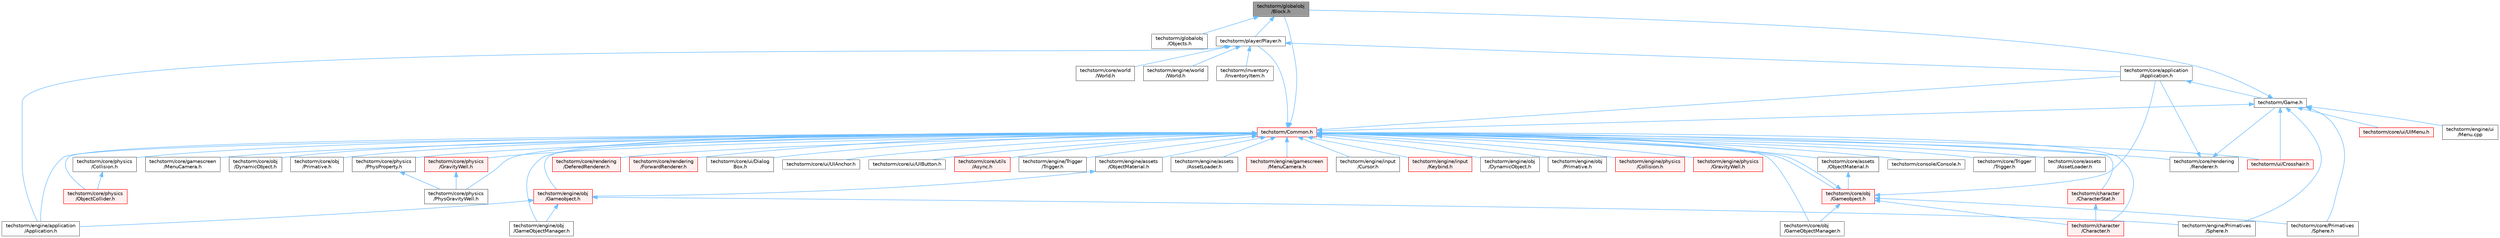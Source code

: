 digraph "techstorm/globalobj/Block.h"
{
 // LATEX_PDF_SIZE
  bgcolor="transparent";
  edge [fontname=Helvetica,fontsize=10,labelfontname=Helvetica,labelfontsize=10];
  node [fontname=Helvetica,fontsize=10,shape=box,height=0.2,width=0.4];
  Node1 [id="Node000001",label="techstorm/globalobj\l/Block.h",height=0.2,width=0.4,color="gray40", fillcolor="grey60", style="filled", fontcolor="black",tooltip=" "];
  Node1 -> Node2 [id="edge1_Node000001_Node000002",dir="back",color="steelblue1",style="solid",tooltip=" "];
  Node2 [id="Node000002",label="techstorm/globalobj\l/Objects.h",height=0.2,width=0.4,color="grey40", fillcolor="white", style="filled",URL="$_objects_8h.html",tooltip=" "];
  Node1 -> Node3 [id="edge2_Node000001_Node000003",dir="back",color="steelblue1",style="solid",tooltip=" "];
  Node3 [id="Node000003",label="techstorm/player/Player.h",height=0.2,width=0.4,color="grey40", fillcolor="white", style="filled",URL="$_player_8h.html",tooltip=" "];
  Node3 -> Node4 [id="edge3_Node000003_Node000004",dir="back",color="steelblue1",style="solid",tooltip=" "];
  Node4 [id="Node000004",label="techstorm/core/application\l/Application.h",height=0.2,width=0.4,color="grey40", fillcolor="white", style="filled",URL="$core_2application_2_application_8h.html",tooltip=" "];
  Node4 -> Node5 [id="edge4_Node000004_Node000005",dir="back",color="steelblue1",style="solid",tooltip=" "];
  Node5 [id="Node000005",label="techstorm/Game.h",height=0.2,width=0.4,color="grey40", fillcolor="white", style="filled",URL="$_game_8h.html",tooltip=" "];
  Node5 -> Node6 [id="edge5_Node000005_Node000006",dir="back",color="steelblue1",style="solid",tooltip=" "];
  Node6 [id="Node000006",label="techstorm/Common.h",height=0.2,width=0.4,color="red", fillcolor="#FFF0F0", style="filled",URL="$_common_8h.html",tooltip=" "];
  Node6 -> Node7 [id="edge6_Node000006_Node000007",dir="back",color="steelblue1",style="solid",tooltip=" "];
  Node7 [id="Node000007",label="techstorm/character\l/Character.h",height=0.2,width=0.4,color="red", fillcolor="#FFF0F0", style="filled",URL="$_character_8h.html",tooltip=" "];
  Node6 -> Node9 [id="edge7_Node000006_Node000009",dir="back",color="steelblue1",style="solid",tooltip=" "];
  Node9 [id="Node000009",label="techstorm/character\l/CharacterStat.h",height=0.2,width=0.4,color="red", fillcolor="#FFF0F0", style="filled",URL="$_character_stat_8h.html",tooltip=" "];
  Node9 -> Node7 [id="edge8_Node000009_Node000007",dir="back",color="steelblue1",style="solid",tooltip=" "];
  Node6 -> Node12 [id="edge9_Node000006_Node000012",dir="back",color="steelblue1",style="solid",tooltip=" "];
  Node12 [id="Node000012",label="techstorm/console/Console.h",height=0.2,width=0.4,color="grey40", fillcolor="white", style="filled",URL="$_console_8h.html",tooltip=" "];
  Node6 -> Node13 [id="edge10_Node000006_Node000013",dir="back",color="steelblue1",style="solid",tooltip=" "];
  Node13 [id="Node000013",label="techstorm/core/Trigger\l/Trigger.h",height=0.2,width=0.4,color="grey40", fillcolor="white", style="filled",URL="$core_2_trigger_2_trigger_8h.html",tooltip=" "];
  Node6 -> Node4 [id="edge11_Node000006_Node000004",dir="back",color="steelblue1",style="solid",tooltip=" "];
  Node6 -> Node14 [id="edge12_Node000006_Node000014",dir="back",color="steelblue1",style="solid",tooltip=" "];
  Node14 [id="Node000014",label="techstorm/core/assets\l/AssetLoader.h",height=0.2,width=0.4,color="grey40", fillcolor="white", style="filled",URL="$core_2assets_2_asset_loader_8h.html",tooltip=" "];
  Node6 -> Node15 [id="edge13_Node000006_Node000015",dir="back",color="steelblue1",style="solid",tooltip=" "];
  Node15 [id="Node000015",label="techstorm/core/assets\l/ObjectMaterial.h",height=0.2,width=0.4,color="grey40", fillcolor="white", style="filled",URL="$core_2assets_2_object_material_8h.html",tooltip=" "];
  Node15 -> Node16 [id="edge14_Node000015_Node000016",dir="back",color="steelblue1",style="solid",tooltip=" "];
  Node16 [id="Node000016",label="techstorm/core/obj\l/Gameobject.h",height=0.2,width=0.4,color="red", fillcolor="#FFF0F0", style="filled",URL="$core_2obj_2_gameobject_8h.html",tooltip=" "];
  Node16 -> Node6 [id="edge15_Node000016_Node000006",dir="back",color="steelblue1",style="solid",tooltip=" "];
  Node16 -> Node7 [id="edge16_Node000016_Node000007",dir="back",color="steelblue1",style="solid",tooltip=" "];
  Node16 -> Node17 [id="edge17_Node000016_Node000017",dir="back",color="steelblue1",style="solid",tooltip=" "];
  Node17 [id="Node000017",label="techstorm/core/Primatives\l/Sphere.h",height=0.2,width=0.4,color="grey40", fillcolor="white", style="filled",URL="$core_2_primatives_2_sphere_8h.html",tooltip=" "];
  Node16 -> Node4 [id="edge18_Node000016_Node000004",dir="back",color="steelblue1",style="solid",tooltip=" "];
  Node16 -> Node24 [id="edge19_Node000016_Node000024",dir="back",color="steelblue1",style="solid",tooltip=" "];
  Node24 [id="Node000024",label="techstorm/core/obj\l/GameObjectManager.h",height=0.2,width=0.4,color="grey40", fillcolor="white", style="filled",URL="$core_2obj_2_game_object_manager_8h.html",tooltip=" "];
  Node6 -> Node35 [id="edge20_Node000006_Node000035",dir="back",color="steelblue1",style="solid",tooltip=" "];
  Node35 [id="Node000035",label="techstorm/core/gamescreen\l/MenuCamera.h",height=0.2,width=0.4,color="grey40", fillcolor="white", style="filled",URL="$core_2gamescreen_2_menu_camera_8h.html",tooltip=" "];
  Node6 -> Node36 [id="edge21_Node000006_Node000036",dir="back",color="steelblue1",style="solid",tooltip=" "];
  Node36 [id="Node000036",label="techstorm/core/obj\l/DynamicObject.h",height=0.2,width=0.4,color="grey40", fillcolor="white", style="filled",URL="$core_2obj_2_dynamic_object_8h.html",tooltip=" "];
  Node6 -> Node24 [id="edge22_Node000006_Node000024",dir="back",color="steelblue1",style="solid",tooltip=" "];
  Node6 -> Node16 [id="edge23_Node000006_Node000016",dir="back",color="steelblue1",style="solid",tooltip=" "];
  Node6 -> Node37 [id="edge24_Node000006_Node000037",dir="back",color="steelblue1",style="solid",tooltip=" "];
  Node37 [id="Node000037",label="techstorm/core/obj\l/Primative.h",height=0.2,width=0.4,color="grey40", fillcolor="white", style="filled",URL="$core_2obj_2_primative_8h.html",tooltip=" "];
  Node6 -> Node38 [id="edge25_Node000006_Node000038",dir="back",color="steelblue1",style="solid",tooltip=" "];
  Node38 [id="Node000038",label="techstorm/core/physics\l/Collision.h",height=0.2,width=0.4,color="grey40", fillcolor="white", style="filled",URL="$core_2physics_2_collision_8h.html",tooltip=" "];
  Node38 -> Node39 [id="edge26_Node000038_Node000039",dir="back",color="steelblue1",style="solid",tooltip=" "];
  Node39 [id="Node000039",label="techstorm/core/physics\l/ObjectCollider.h",height=0.2,width=0.4,color="red", fillcolor="#FFF0F0", style="filled",URL="$core_2physics_2_object_collider_8h.html",tooltip=" "];
  Node6 -> Node41 [id="edge27_Node000006_Node000041",dir="back",color="steelblue1",style="solid",tooltip=" "];
  Node41 [id="Node000041",label="techstorm/core/physics\l/GravityWell.h",height=0.2,width=0.4,color="red", fillcolor="#FFF0F0", style="filled",URL="$core_2physics_2_gravity_well_8h.html",tooltip=" "];
  Node41 -> Node43 [id="edge28_Node000041_Node000043",dir="back",color="steelblue1",style="solid",tooltip=" "];
  Node43 [id="Node000043",label="techstorm/core/physics\l/PhysGravityWell.h",height=0.2,width=0.4,color="grey40", fillcolor="white", style="filled",URL="$core_2physics_2_phys_gravity_well_8h.html",tooltip=" "];
  Node6 -> Node39 [id="edge29_Node000006_Node000039",dir="back",color="steelblue1",style="solid",tooltip=" "];
  Node6 -> Node43 [id="edge30_Node000006_Node000043",dir="back",color="steelblue1",style="solid",tooltip=" "];
  Node6 -> Node44 [id="edge31_Node000006_Node000044",dir="back",color="steelblue1",style="solid",tooltip=" "];
  Node44 [id="Node000044",label="techstorm/core/physics\l/PhysProperty.h",height=0.2,width=0.4,color="grey40", fillcolor="white", style="filled",URL="$core_2physics_2_phys_property_8h.html",tooltip=" "];
  Node44 -> Node43 [id="edge32_Node000044_Node000043",dir="back",color="steelblue1",style="solid",tooltip=" "];
  Node6 -> Node45 [id="edge33_Node000006_Node000045",dir="back",color="steelblue1",style="solid",tooltip=" "];
  Node45 [id="Node000045",label="techstorm/core/rendering\l/DeferedRenderer.h",height=0.2,width=0.4,color="red", fillcolor="#FFF0F0", style="filled",URL="$core_2rendering_2_defered_renderer_8h.html",tooltip=" "];
  Node6 -> Node47 [id="edge34_Node000006_Node000047",dir="back",color="steelblue1",style="solid",tooltip=" "];
  Node47 [id="Node000047",label="techstorm/core/rendering\l/ForwardRenderer.h",height=0.2,width=0.4,color="red", fillcolor="#FFF0F0", style="filled",URL="$core_2rendering_2_forward_renderer_8h.html",tooltip=" "];
  Node6 -> Node48 [id="edge35_Node000006_Node000048",dir="back",color="steelblue1",style="solid",tooltip=" "];
  Node48 [id="Node000048",label="techstorm/core/rendering\l/Renderer.h",height=0.2,width=0.4,color="grey40", fillcolor="white", style="filled",URL="$core_2rendering_2_renderer_8h.html",tooltip=" "];
  Node48 -> Node5 [id="edge36_Node000048_Node000005",dir="back",color="steelblue1",style="solid",tooltip=" "];
  Node48 -> Node4 [id="edge37_Node000048_Node000004",dir="back",color="steelblue1",style="solid",tooltip=" "];
  Node6 -> Node49 [id="edge38_Node000006_Node000049",dir="back",color="steelblue1",style="solid",tooltip=" "];
  Node49 [id="Node000049",label="techstorm/core/ui/Dialog\lBox.h",height=0.2,width=0.4,color="grey40", fillcolor="white", style="filled",URL="$core_2ui_2_dialog_box_8h.html",tooltip=" "];
  Node6 -> Node50 [id="edge39_Node000006_Node000050",dir="back",color="steelblue1",style="solid",tooltip=" "];
  Node50 [id="Node000050",label="techstorm/core/ui/UIAnchor.h",height=0.2,width=0.4,color="grey40", fillcolor="white", style="filled",URL="$core_2ui_2_u_i_anchor_8h.html",tooltip=" "];
  Node6 -> Node51 [id="edge40_Node000006_Node000051",dir="back",color="steelblue1",style="solid",tooltip=" "];
  Node51 [id="Node000051",label="techstorm/core/ui/UIButton.h",height=0.2,width=0.4,color="grey40", fillcolor="white", style="filled",URL="$core_2ui_2_u_i_button_8h.html",tooltip=" "];
  Node6 -> Node52 [id="edge41_Node000006_Node000052",dir="back",color="steelblue1",style="solid",tooltip=" "];
  Node52 [id="Node000052",label="techstorm/core/utils\l/Async.h",height=0.2,width=0.4,color="red", fillcolor="#FFF0F0", style="filled",URL="$core_2utils_2_async_8h.html",tooltip=" "];
  Node6 -> Node54 [id="edge42_Node000006_Node000054",dir="back",color="steelblue1",style="solid",tooltip=" "];
  Node54 [id="Node000054",label="techstorm/engine/Trigger\l/Trigger.h",height=0.2,width=0.4,color="grey40", fillcolor="white", style="filled",URL="$engine_2_trigger_2_trigger_8h.html",tooltip=" "];
  Node6 -> Node55 [id="edge43_Node000006_Node000055",dir="back",color="steelblue1",style="solid",tooltip=" "];
  Node55 [id="Node000055",label="techstorm/engine/application\l/Application.h",height=0.2,width=0.4,color="grey40", fillcolor="white", style="filled",URL="$engine_2application_2_application_8h.html",tooltip=" "];
  Node6 -> Node56 [id="edge44_Node000006_Node000056",dir="back",color="steelblue1",style="solid",tooltip=" "];
  Node56 [id="Node000056",label="techstorm/engine/assets\l/AssetLoader.h",height=0.2,width=0.4,color="grey40", fillcolor="white", style="filled",URL="$engine_2assets_2_asset_loader_8h.html",tooltip=" "];
  Node6 -> Node57 [id="edge45_Node000006_Node000057",dir="back",color="steelblue1",style="solid",tooltip=" "];
  Node57 [id="Node000057",label="techstorm/engine/assets\l/ObjectMaterial.h",height=0.2,width=0.4,color="grey40", fillcolor="white", style="filled",URL="$engine_2assets_2_object_material_8h.html",tooltip=" "];
  Node57 -> Node58 [id="edge46_Node000057_Node000058",dir="back",color="steelblue1",style="solid",tooltip=" "];
  Node58 [id="Node000058",label="techstorm/engine/obj\l/Gameobject.h",height=0.2,width=0.4,color="red", fillcolor="#FFF0F0", style="filled",URL="$engine_2obj_2_gameobject_8h.html",tooltip=" "];
  Node58 -> Node59 [id="edge47_Node000058_Node000059",dir="back",color="steelblue1",style="solid",tooltip=" "];
  Node59 [id="Node000059",label="techstorm/engine/Primatives\l/Sphere.h",height=0.2,width=0.4,color="grey40", fillcolor="white", style="filled",URL="$engine_2_primatives_2_sphere_8h.html",tooltip=" "];
  Node58 -> Node55 [id="edge48_Node000058_Node000055",dir="back",color="steelblue1",style="solid",tooltip=" "];
  Node58 -> Node65 [id="edge49_Node000058_Node000065",dir="back",color="steelblue1",style="solid",tooltip=" "];
  Node65 [id="Node000065",label="techstorm/engine/obj\l/GameObjectManager.h",height=0.2,width=0.4,color="grey40", fillcolor="white", style="filled",URL="$engine_2obj_2_game_object_manager_8h.html",tooltip=" "];
  Node6 -> Node70 [id="edge50_Node000006_Node000070",dir="back",color="steelblue1",style="solid",tooltip=" "];
  Node70 [id="Node000070",label="techstorm/engine/gamescreen\l/MenuCamera.h",height=0.2,width=0.4,color="red", fillcolor="#FFF0F0", style="filled",URL="$engine_2gamescreen_2_menu_camera_8h.html",tooltip=" "];
  Node6 -> Node73 [id="edge51_Node000006_Node000073",dir="back",color="steelblue1",style="solid",tooltip=" "];
  Node73 [id="Node000073",label="techstorm/engine/input\l/Cursor.h",height=0.2,width=0.4,color="grey40", fillcolor="white", style="filled",URL="$engine_2input_2_cursor_8h.html",tooltip=" "];
  Node6 -> Node74 [id="edge52_Node000006_Node000074",dir="back",color="steelblue1",style="solid",tooltip=" "];
  Node74 [id="Node000074",label="techstorm/engine/input\l/Keybind.h",height=0.2,width=0.4,color="red", fillcolor="#FFF0F0", style="filled",URL="$engine_2input_2_keybind_8h.html",tooltip=" "];
  Node6 -> Node76 [id="edge53_Node000006_Node000076",dir="back",color="steelblue1",style="solid",tooltip=" "];
  Node76 [id="Node000076",label="techstorm/engine/obj\l/DynamicObject.h",height=0.2,width=0.4,color="grey40", fillcolor="white", style="filled",URL="$engine_2obj_2_dynamic_object_8h.html",tooltip=" "];
  Node6 -> Node65 [id="edge54_Node000006_Node000065",dir="back",color="steelblue1",style="solid",tooltip=" "];
  Node6 -> Node58 [id="edge55_Node000006_Node000058",dir="back",color="steelblue1",style="solid",tooltip=" "];
  Node6 -> Node77 [id="edge56_Node000006_Node000077",dir="back",color="steelblue1",style="solid",tooltip=" "];
  Node77 [id="Node000077",label="techstorm/engine/obj\l/Primative.h",height=0.2,width=0.4,color="grey40", fillcolor="white", style="filled",URL="$engine_2obj_2_primative_8h.html",tooltip=" "];
  Node6 -> Node78 [id="edge57_Node000006_Node000078",dir="back",color="steelblue1",style="solid",tooltip=" "];
  Node78 [id="Node000078",label="techstorm/engine/physics\l/Collision.h",height=0.2,width=0.4,color="red", fillcolor="#FFF0F0", style="filled",URL="$engine_2physics_2_collision_8h.html",tooltip=" "];
  Node6 -> Node81 [id="edge58_Node000006_Node000081",dir="back",color="steelblue1",style="solid",tooltip=" "];
  Node81 [id="Node000081",label="techstorm/engine/physics\l/GravityWell.h",height=0.2,width=0.4,color="red", fillcolor="#FFF0F0", style="filled",URL="$engine_2physics_2_gravity_well_8h.html",tooltip=" "];
  Node6 -> Node1 [id="edge59_Node000006_Node000001",dir="back",color="steelblue1",style="solid",tooltip=" "];
  Node6 -> Node3 [id="edge60_Node000006_Node000003",dir="back",color="steelblue1",style="solid",tooltip=" "];
  Node6 -> Node115 [id="edge61_Node000006_Node000115",dir="back",color="steelblue1",style="solid",tooltip=" "];
  Node115 [id="Node000115",label="techstorm/ui/Crosshair.h",height=0.2,width=0.4,color="red", fillcolor="#FFF0F0", style="filled",URL="$_crosshair_8h.html",tooltip=" "];
  Node5 -> Node17 [id="edge62_Node000005_Node000017",dir="back",color="steelblue1",style="solid",tooltip=" "];
  Node5 -> Node117 [id="edge63_Node000005_Node000117",dir="back",color="steelblue1",style="solid",tooltip=" "];
  Node117 [id="Node000117",label="techstorm/core/ui/UIMenu.h",height=0.2,width=0.4,color="red", fillcolor="#FFF0F0", style="filled",URL="$_u_i_menu_8h.html",tooltip=" "];
  Node5 -> Node59 [id="edge64_Node000005_Node000059",dir="back",color="steelblue1",style="solid",tooltip=" "];
  Node5 -> Node72 [id="edge65_Node000005_Node000072",dir="back",color="steelblue1",style="solid",tooltip=" "];
  Node72 [id="Node000072",label="techstorm/engine/ui\l/Menu.cpp",height=0.2,width=0.4,color="grey40", fillcolor="white", style="filled",URL="$_menu_8cpp.html",tooltip=" "];
  Node5 -> Node1 [id="edge66_Node000005_Node000001",dir="back",color="steelblue1",style="solid",tooltip=" "];
  Node5 -> Node115 [id="edge67_Node000005_Node000115",dir="back",color="steelblue1",style="solid",tooltip=" "];
  Node3 -> Node120 [id="edge68_Node000003_Node000120",dir="back",color="steelblue1",style="solid",tooltip=" "];
  Node120 [id="Node000120",label="techstorm/core/world\l/World.h",height=0.2,width=0.4,color="grey40", fillcolor="white", style="filled",URL="$core_2world_2_world_8h.html",tooltip=" "];
  Node3 -> Node55 [id="edge69_Node000003_Node000055",dir="back",color="steelblue1",style="solid",tooltip=" "];
  Node3 -> Node121 [id="edge70_Node000003_Node000121",dir="back",color="steelblue1",style="solid",tooltip=" "];
  Node121 [id="Node000121",label="techstorm/engine/world\l/World.h",height=0.2,width=0.4,color="grey40", fillcolor="white", style="filled",URL="$engine_2world_2_world_8h.html",tooltip=" "];
  Node3 -> Node122 [id="edge71_Node000003_Node000122",dir="back",color="steelblue1",style="solid",tooltip=" "];
  Node122 [id="Node000122",label="techstorm/inventory\l/InventoryItem.h",height=0.2,width=0.4,color="grey40", fillcolor="white", style="filled",URL="$_inventory_item_8h.html",tooltip=" "];
}
